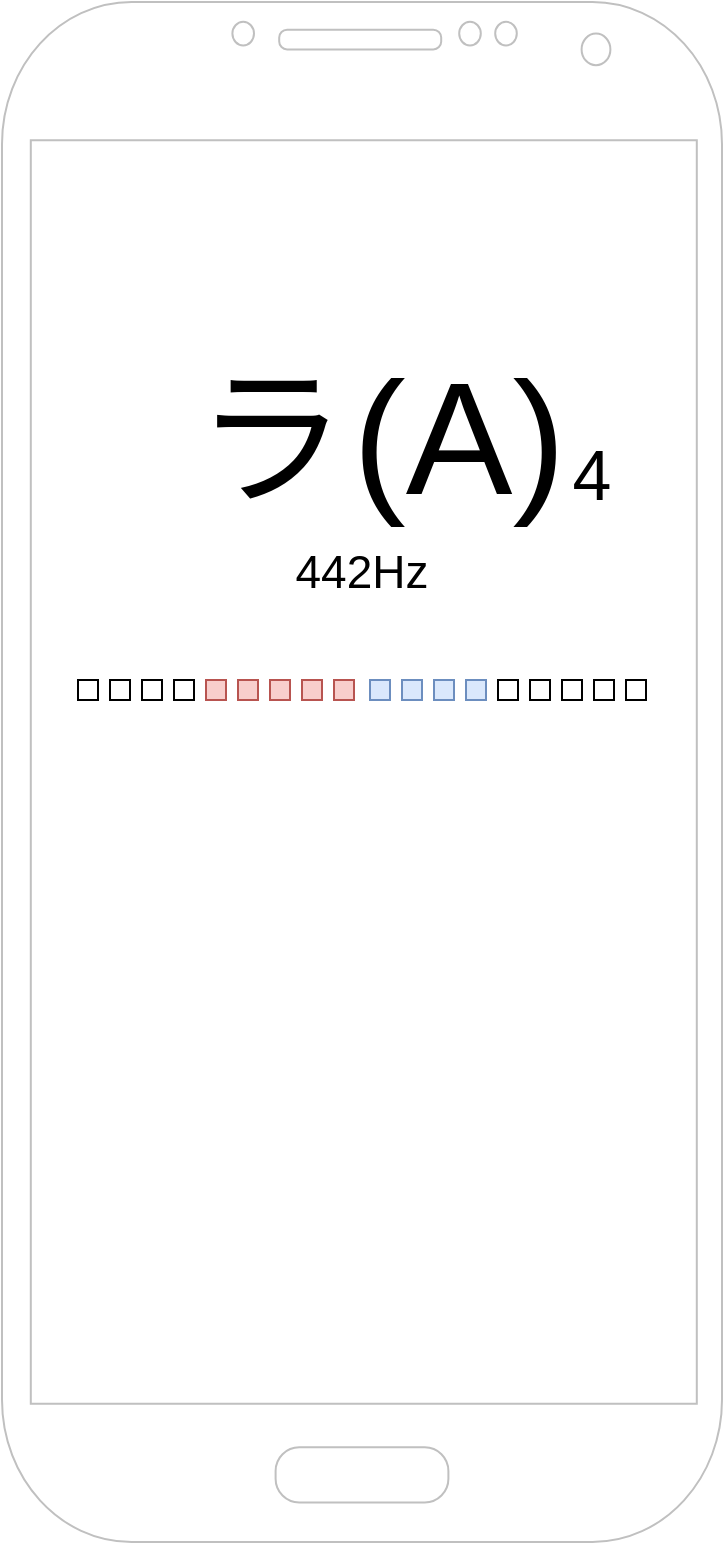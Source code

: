<mxfile version="23.0.2" type="device">
  <diagram name="ページ1" id="L_gD-Ir1bl4sMXOzllDv">
    <mxGraphModel dx="816" dy="648" grid="1" gridSize="10" guides="1" tooltips="1" connect="1" arrows="1" fold="1" page="1" pageScale="1" pageWidth="827" pageHeight="1169" math="0" shadow="0">
      <root>
        <mxCell id="0" />
        <mxCell id="1" parent="0" />
        <mxCell id="huptEYjjQi3WCGGfRVqb-1" value="" style="verticalLabelPosition=bottom;verticalAlign=top;html=1;shadow=0;dashed=0;strokeWidth=1;shape=mxgraph.android.phone2;strokeColor=#c0c0c0;" vertex="1" parent="1">
          <mxGeometry x="140" y="30" width="360" height="770" as="geometry" />
        </mxCell>
        <mxCell id="huptEYjjQi3WCGGfRVqb-2" value="442Hz" style="text;html=1;strokeColor=none;fillColor=none;align=center;verticalAlign=middle;whiteSpace=wrap;rounded=0;fontSize=23;" vertex="1" parent="1">
          <mxGeometry x="290" y="300" width="60" height="30" as="geometry" />
        </mxCell>
        <mxCell id="huptEYjjQi3WCGGfRVqb-3" value="(A)" style="text;html=1;strokeColor=none;fillColor=none;align=center;verticalAlign=middle;whiteSpace=wrap;rounded=0;fontSize=80;" vertex="1" parent="1">
          <mxGeometry x="331" y="210" width="75" height="75" as="geometry" />
        </mxCell>
        <mxCell id="huptEYjjQi3WCGGfRVqb-4" value="4" style="text;html=1;strokeColor=none;fillColor=none;align=center;verticalAlign=middle;whiteSpace=wrap;rounded=0;fontSize=35;" vertex="1" parent="1">
          <mxGeometry x="420" y="251" width="30" height="30" as="geometry" />
        </mxCell>
        <mxCell id="huptEYjjQi3WCGGfRVqb-5" value="&lt;font style=&quot;font-size: 75px;&quot;&gt;ラ&lt;/font&gt;" style="text;html=1;strokeColor=none;fillColor=none;align=center;verticalAlign=middle;whiteSpace=wrap;rounded=0;fontSize=75;" vertex="1" parent="1">
          <mxGeometry x="237" y="210" width="75" height="75" as="geometry" />
        </mxCell>
        <mxCell id="huptEYjjQi3WCGGfRVqb-6" value="" style="rounded=0;whiteSpace=wrap;html=1;" vertex="1" parent="1">
          <mxGeometry x="178" y="369" width="10" height="10" as="geometry" />
        </mxCell>
        <mxCell id="huptEYjjQi3WCGGfRVqb-7" value="" style="rounded=0;whiteSpace=wrap;html=1;" vertex="1" parent="1">
          <mxGeometry x="194" y="369" width="10" height="10" as="geometry" />
        </mxCell>
        <mxCell id="huptEYjjQi3WCGGfRVqb-8" value="" style="rounded=0;whiteSpace=wrap;html=1;" vertex="1" parent="1">
          <mxGeometry x="210" y="369" width="10" height="10" as="geometry" />
        </mxCell>
        <mxCell id="huptEYjjQi3WCGGfRVqb-9" value="" style="rounded=0;whiteSpace=wrap;html=1;fillColor=#f8cecc;strokeColor=#b85450;" vertex="1" parent="1">
          <mxGeometry x="258" y="369" width="10" height="10" as="geometry" />
        </mxCell>
        <mxCell id="huptEYjjQi3WCGGfRVqb-10" value="" style="rounded=0;whiteSpace=wrap;html=1;fillColor=#f8cecc;strokeColor=#b85450;" vertex="1" parent="1">
          <mxGeometry x="274" y="369" width="10" height="10" as="geometry" />
        </mxCell>
        <mxCell id="huptEYjjQi3WCGGfRVqb-11" value="" style="rounded=0;whiteSpace=wrap;html=1;fillColor=#f8cecc;strokeColor=#b85450;" vertex="1" parent="1">
          <mxGeometry x="290" y="369" width="10" height="10" as="geometry" />
        </mxCell>
        <mxCell id="huptEYjjQi3WCGGfRVqb-12" value="" style="rounded=0;whiteSpace=wrap;html=1;fillColor=#f8cecc;strokeColor=#b85450;" vertex="1" parent="1">
          <mxGeometry x="306" y="369" width="10" height="10" as="geometry" />
        </mxCell>
        <mxCell id="huptEYjjQi3WCGGfRVqb-13" value="" style="rounded=0;whiteSpace=wrap;html=1;" vertex="1" parent="1">
          <mxGeometry x="226" y="369" width="10" height="10" as="geometry" />
        </mxCell>
        <mxCell id="huptEYjjQi3WCGGfRVqb-14" value="" style="rounded=0;whiteSpace=wrap;html=1;fillColor=#f8cecc;strokeColor=#b85450;" vertex="1" parent="1">
          <mxGeometry x="242" y="369" width="10" height="10" as="geometry" />
        </mxCell>
        <mxCell id="huptEYjjQi3WCGGfRVqb-23" value="" style="rounded=0;whiteSpace=wrap;html=1;fillColor=#dae8fc;strokeColor=#6c8ebf;" vertex="1" parent="1">
          <mxGeometry x="324" y="369" width="10" height="10" as="geometry" />
        </mxCell>
        <mxCell id="huptEYjjQi3WCGGfRVqb-24" value="" style="rounded=0;whiteSpace=wrap;html=1;fillColor=#dae8fc;strokeColor=#6c8ebf;" vertex="1" parent="1">
          <mxGeometry x="340" y="369" width="10" height="10" as="geometry" />
        </mxCell>
        <mxCell id="huptEYjjQi3WCGGfRVqb-25" value="" style="rounded=0;whiteSpace=wrap;html=1;fillColor=#dae8fc;strokeColor=#6c8ebf;" vertex="1" parent="1">
          <mxGeometry x="356" y="369" width="10" height="10" as="geometry" />
        </mxCell>
        <mxCell id="huptEYjjQi3WCGGfRVqb-26" value="" style="rounded=0;whiteSpace=wrap;html=1;" vertex="1" parent="1">
          <mxGeometry x="404" y="369" width="10" height="10" as="geometry" />
        </mxCell>
        <mxCell id="huptEYjjQi3WCGGfRVqb-27" value="" style="rounded=0;whiteSpace=wrap;html=1;" vertex="1" parent="1">
          <mxGeometry x="420" y="369" width="10" height="10" as="geometry" />
        </mxCell>
        <mxCell id="huptEYjjQi3WCGGfRVqb-28" value="" style="rounded=0;whiteSpace=wrap;html=1;" vertex="1" parent="1">
          <mxGeometry x="436" y="369" width="10" height="10" as="geometry" />
        </mxCell>
        <mxCell id="huptEYjjQi3WCGGfRVqb-29" value="" style="rounded=0;whiteSpace=wrap;html=1;" vertex="1" parent="1">
          <mxGeometry x="452" y="369" width="10" height="10" as="geometry" />
        </mxCell>
        <mxCell id="huptEYjjQi3WCGGfRVqb-30" value="" style="rounded=0;whiteSpace=wrap;html=1;fillColor=#dae8fc;strokeColor=#6c8ebf;" vertex="1" parent="1">
          <mxGeometry x="372" y="369" width="10" height="10" as="geometry" />
        </mxCell>
        <mxCell id="huptEYjjQi3WCGGfRVqb-31" value="" style="rounded=0;whiteSpace=wrap;html=1;" vertex="1" parent="1">
          <mxGeometry x="388" y="369" width="10" height="10" as="geometry" />
        </mxCell>
      </root>
    </mxGraphModel>
  </diagram>
</mxfile>
